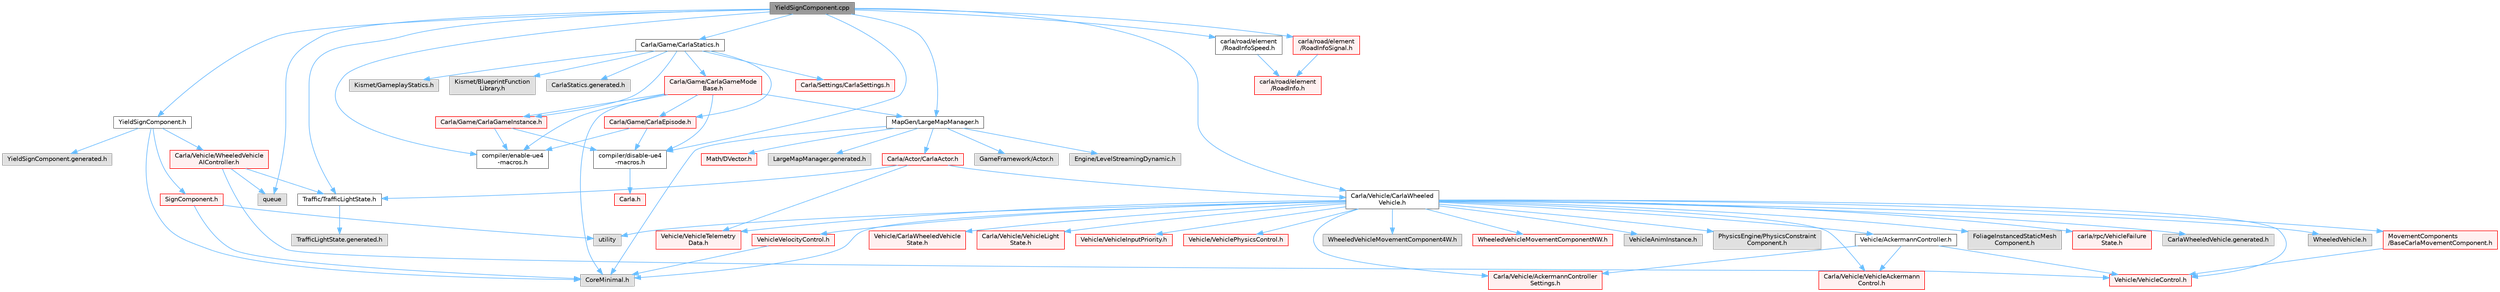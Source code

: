 digraph "YieldSignComponent.cpp"
{
 // INTERACTIVE_SVG=YES
 // LATEX_PDF_SIZE
  bgcolor="transparent";
  edge [fontname=Helvetica,fontsize=10,labelfontname=Helvetica,labelfontsize=10];
  node [fontname=Helvetica,fontsize=10,shape=box,height=0.2,width=0.4];
  Node1 [id="Node000001",label="YieldSignComponent.cpp",height=0.2,width=0.4,color="gray40", fillcolor="grey60", style="filled", fontcolor="black",tooltip=" "];
  Node1 -> Node2 [id="edge1_Node000001_Node000002",color="steelblue1",style="solid",tooltip=" "];
  Node2 [id="Node000002",label="YieldSignComponent.h",height=0.2,width=0.4,color="grey40", fillcolor="white", style="filled",URL="$d6/d4e/YieldSignComponent_8h.html",tooltip=" "];
  Node2 -> Node3 [id="edge2_Node000002_Node000003",color="steelblue1",style="solid",tooltip=" "];
  Node3 [id="Node000003",label="CoreMinimal.h",height=0.2,width=0.4,color="grey60", fillcolor="#E0E0E0", style="filled",tooltip=" "];
  Node2 -> Node4 [id="edge3_Node000002_Node000004",color="steelblue1",style="solid",tooltip=" "];
  Node4 [id="Node000004",label="SignComponent.h",height=0.2,width=0.4,color="red", fillcolor="#FFF0F0", style="filled",URL="$de/d8e/SignComponent_8h.html",tooltip=" "];
  Node4 -> Node3 [id="edge4_Node000004_Node000003",color="steelblue1",style="solid",tooltip=" "];
  Node4 -> Node46 [id="edge5_Node000004_Node000046",color="steelblue1",style="solid",tooltip=" "];
  Node46 [id="Node000046",label="utility",height=0.2,width=0.4,color="grey60", fillcolor="#E0E0E0", style="filled",tooltip=" "];
  Node2 -> Node101 [id="edge6_Node000002_Node000101",color="steelblue1",style="solid",tooltip=" "];
  Node101 [id="Node000101",label="Carla/Vehicle/WheeledVehicle\lAIController.h",height=0.2,width=0.4,color="red", fillcolor="#FFF0F0", style="filled",URL="$d2/d29/WheeledVehicleAIController_8h.html",tooltip=" "];
  Node101 -> Node102 [id="edge7_Node000101_Node000102",color="steelblue1",style="solid",tooltip=" "];
  Node102 [id="Node000102",label="queue",height=0.2,width=0.4,color="grey60", fillcolor="#E0E0E0", style="filled",tooltip=" "];
  Node101 -> Node104 [id="edge8_Node000101_Node000104",color="steelblue1",style="solid",tooltip=" "];
  Node104 [id="Node000104",label="Traffic/TrafficLightState.h",height=0.2,width=0.4,color="grey40", fillcolor="white", style="filled",URL="$df/d9b/Unreal_2CarlaUE4_2Plugins_2Carla_2Source_2Carla_2Traffic_2TrafficLightState_8h.html",tooltip=" "];
  Node104 -> Node105 [id="edge9_Node000104_Node000105",color="steelblue1",style="solid",tooltip=" "];
  Node105 [id="Node000105",label="TrafficLightState.generated.h",height=0.2,width=0.4,color="grey60", fillcolor="#E0E0E0", style="filled",tooltip=" "];
  Node101 -> Node106 [id="edge10_Node000101_Node000106",color="steelblue1",style="solid",tooltip=" "];
  Node106 [id="Node000106",label="Vehicle/VehicleControl.h",height=0.2,width=0.4,color="red", fillcolor="#FFF0F0", style="filled",URL="$d4/dbd/Unreal_2CarlaUE4_2Plugins_2Carla_2Source_2Carla_2Vehicle_2VehicleControl_8h.html",tooltip=" "];
  Node2 -> Node109 [id="edge11_Node000002_Node000109",color="steelblue1",style="solid",tooltip=" "];
  Node109 [id="Node000109",label="YieldSignComponent.generated.h",height=0.2,width=0.4,color="grey60", fillcolor="#E0E0E0", style="filled",tooltip=" "];
  Node1 -> Node104 [id="edge12_Node000001_Node000104",color="steelblue1",style="solid",tooltip=" "];
  Node1 -> Node102 [id="edge13_Node000001_Node000102",color="steelblue1",style="solid",tooltip=" "];
  Node1 -> Node110 [id="edge14_Node000001_Node000110",color="steelblue1",style="solid",tooltip=" "];
  Node110 [id="Node000110",label="Carla/Game/CarlaStatics.h",height=0.2,width=0.4,color="grey40", fillcolor="white", style="filled",URL="$d9/dc8/CarlaStatics_8h.html",tooltip=" "];
  Node110 -> Node111 [id="edge15_Node000110_Node000111",color="steelblue1",style="solid",tooltip=" "];
  Node111 [id="Node000111",label="Carla/Game/CarlaEpisode.h",height=0.2,width=0.4,color="red", fillcolor="#FFF0F0", style="filled",URL="$de/db8/CarlaEpisode_8h.html",tooltip=" "];
  Node111 -> Node9 [id="edge16_Node000111_Node000009",color="steelblue1",style="solid",tooltip=" "];
  Node9 [id="Node000009",label="compiler/disable-ue4\l-macros.h",height=0.2,width=0.4,color="grey40", fillcolor="white", style="filled",URL="$d2/d02/disable-ue4-macros_8h.html",tooltip=" "];
  Node9 -> Node10 [id="edge17_Node000009_Node000010",color="steelblue1",style="solid",tooltip=" "];
  Node10 [id="Node000010",label="Carla.h",height=0.2,width=0.4,color="red", fillcolor="#FFF0F0", style="filled",URL="$d7/d7d/Carla_8h.html",tooltip=" "];
  Node111 -> Node35 [id="edge18_Node000111_Node000035",color="steelblue1",style="solid",tooltip=" "];
  Node35 [id="Node000035",label="compiler/enable-ue4\l-macros.h",height=0.2,width=0.4,color="grey40", fillcolor="white", style="filled",URL="$d9/da2/enable-ue4-macros_8h.html",tooltip=" "];
  Node110 -> Node331 [id="edge19_Node000110_Node000331",color="steelblue1",style="solid",tooltip=" "];
  Node331 [id="Node000331",label="Carla/Game/CarlaGameInstance.h",height=0.2,width=0.4,color="red", fillcolor="#FFF0F0", style="filled",URL="$d2/dba/CarlaGameInstance_8h.html",tooltip=" "];
  Node331 -> Node9 [id="edge20_Node000331_Node000009",color="steelblue1",style="solid",tooltip=" "];
  Node331 -> Node35 [id="edge21_Node000331_Node000035",color="steelblue1",style="solid",tooltip=" "];
  Node110 -> Node340 [id="edge22_Node000110_Node000340",color="steelblue1",style="solid",tooltip=" "];
  Node340 [id="Node000340",label="Carla/Game/CarlaGameMode\lBase.h",height=0.2,width=0.4,color="red", fillcolor="#FFF0F0", style="filled",URL="$d3/d49/CarlaGameModeBase_8h.html",tooltip=" "];
  Node340 -> Node3 [id="edge23_Node000340_Node000003",color="steelblue1",style="solid",tooltip=" "];
  Node340 -> Node9 [id="edge24_Node000340_Node000009",color="steelblue1",style="solid",tooltip=" "];
  Node340 -> Node35 [id="edge25_Node000340_Node000035",color="steelblue1",style="solid",tooltip=" "];
  Node340 -> Node111 [id="edge26_Node000340_Node000111",color="steelblue1",style="solid",tooltip=" "];
  Node340 -> Node331 [id="edge27_Node000340_Node000331",color="steelblue1",style="solid",tooltip=" "];
  Node340 -> Node385 [id="edge28_Node000340_Node000385",color="steelblue1",style="solid",tooltip=" "];
  Node385 [id="Node000385",label="MapGen/LargeMapManager.h",height=0.2,width=0.4,color="grey40", fillcolor="white", style="filled",URL="$d3/d30/LargeMapManager_8h.html",tooltip=" "];
  Node385 -> Node3 [id="edge29_Node000385_Node000003",color="steelblue1",style="solid",tooltip=" "];
  Node385 -> Node122 [id="edge30_Node000385_Node000122",color="steelblue1",style="solid",tooltip=" "];
  Node122 [id="Node000122",label="Carla/Actor/CarlaActor.h",height=0.2,width=0.4,color="red", fillcolor="#FFF0F0", style="filled",URL="$de/d36/CarlaActor_8h.html",tooltip=" "];
  Node122 -> Node221 [id="edge31_Node000122_Node000221",color="steelblue1",style="solid",tooltip=" "];
  Node221 [id="Node000221",label="Carla/Vehicle/CarlaWheeled\lVehicle.h",height=0.2,width=0.4,color="grey40", fillcolor="white", style="filled",URL="$d3/d00/CarlaWheeledVehicle_8h.html",tooltip=" "];
  Node221 -> Node222 [id="edge32_Node000221_Node000222",color="steelblue1",style="solid",tooltip=" "];
  Node222 [id="Node000222",label="WheeledVehicle.h",height=0.2,width=0.4,color="grey60", fillcolor="#E0E0E0", style="filled",tooltip=" "];
  Node221 -> Node223 [id="edge33_Node000221_Node000223",color="steelblue1",style="solid",tooltip=" "];
  Node223 [id="Node000223",label="Vehicle/AckermannController.h",height=0.2,width=0.4,color="grey40", fillcolor="white", style="filled",URL="$d0/d4d/AckermannController_8h.html",tooltip=" "];
  Node223 -> Node137 [id="edge34_Node000223_Node000137",color="steelblue1",style="solid",tooltip=" "];
  Node137 [id="Node000137",label="Carla/Vehicle/AckermannController\lSettings.h",height=0.2,width=0.4,color="red", fillcolor="#FFF0F0", style="filled",URL="$df/d92/Unreal_2CarlaUE4_2Plugins_2Carla_2Source_2Carla_2Vehicle_2AckermannControllerSettings_8h.html",tooltip=" "];
  Node223 -> Node139 [id="edge35_Node000223_Node000139",color="steelblue1",style="solid",tooltip=" "];
  Node139 [id="Node000139",label="Carla/Vehicle/VehicleAckermann\lControl.h",height=0.2,width=0.4,color="red", fillcolor="#FFF0F0", style="filled",URL="$d7/d1a/Unreal_2CarlaUE4_2Plugins_2Carla_2Source_2Carla_2Vehicle_2VehicleAckermannControl_8h.html",tooltip=" "];
  Node223 -> Node106 [id="edge36_Node000223_Node000106",color="steelblue1",style="solid",tooltip=" "];
  Node221 -> Node137 [id="edge37_Node000221_Node000137",color="steelblue1",style="solid",tooltip=" "];
  Node221 -> Node224 [id="edge38_Node000221_Node000224",color="steelblue1",style="solid",tooltip=" "];
  Node224 [id="Node000224",label="Vehicle/CarlaWheeledVehicle\lState.h",height=0.2,width=0.4,color="red", fillcolor="#FFF0F0", style="filled",URL="$d7/dab/CarlaWheeledVehicleState_8h.html",tooltip=" "];
  Node221 -> Node139 [id="edge39_Node000221_Node000139",color="steelblue1",style="solid",tooltip=" "];
  Node221 -> Node106 [id="edge40_Node000221_Node000106",color="steelblue1",style="solid",tooltip=" "];
  Node221 -> Node141 [id="edge41_Node000221_Node000141",color="steelblue1",style="solid",tooltip=" "];
  Node141 [id="Node000141",label="Carla/Vehicle/VehicleLight\lState.h",height=0.2,width=0.4,color="red", fillcolor="#FFF0F0", style="filled",URL="$d6/d6c/Unreal_2CarlaUE4_2Plugins_2Carla_2Source_2Carla_2Vehicle_2VehicleLightState_8h.html",tooltip=" "];
  Node221 -> Node143 [id="edge42_Node000221_Node000143",color="steelblue1",style="solid",tooltip=" "];
  Node143 [id="Node000143",label="Vehicle/VehicleInputPriority.h",height=0.2,width=0.4,color="red", fillcolor="#FFF0F0", style="filled",URL="$db/d8b/VehicleInputPriority_8h.html",tooltip=" "];
  Node221 -> Node145 [id="edge43_Node000221_Node000145",color="steelblue1",style="solid",tooltip=" "];
  Node145 [id="Node000145",label="Vehicle/VehiclePhysicsControl.h",height=0.2,width=0.4,color="red", fillcolor="#FFF0F0", style="filled",URL="$d3/d90/Unreal_2CarlaUE4_2Plugins_2Carla_2Source_2Carla_2Vehicle_2VehiclePhysicsControl_8h.html",tooltip=" "];
  Node221 -> Node226 [id="edge44_Node000221_Node000226",color="steelblue1",style="solid",tooltip=" "];
  Node226 [id="Node000226",label="Vehicle/VehicleTelemetry\lData.h",height=0.2,width=0.4,color="red", fillcolor="#FFF0F0", style="filled",URL="$de/dcb/Unreal_2CarlaUE4_2Plugins_2Carla_2Source_2Carla_2Vehicle_2VehicleTelemetryData_8h.html",tooltip=" "];
  Node221 -> Node228 [id="edge45_Node000221_Node000228",color="steelblue1",style="solid",tooltip=" "];
  Node228 [id="Node000228",label="VehicleVelocityControl.h",height=0.2,width=0.4,color="red", fillcolor="#FFF0F0", style="filled",URL="$d6/df3/VehicleVelocityControl_8h.html",tooltip=" "];
  Node228 -> Node3 [id="edge46_Node000228_Node000003",color="steelblue1",style="solid",tooltip=" "];
  Node221 -> Node231 [id="edge47_Node000221_Node000231",color="steelblue1",style="solid",tooltip=" "];
  Node231 [id="Node000231",label="WheeledVehicleMovementComponent4W.h",height=0.2,width=0.4,color="grey60", fillcolor="#E0E0E0", style="filled",tooltip=" "];
  Node221 -> Node232 [id="edge48_Node000221_Node000232",color="steelblue1",style="solid",tooltip=" "];
  Node232 [id="Node000232",label="WheeledVehicleMovementComponentNW.h",height=0.2,width=0.4,color="red", fillcolor="#FFF0F0", style="filled",URL="$d0/d34/WheeledVehicleMovementComponentNW_8h.html",tooltip=" "];
  Node221 -> Node236 [id="edge49_Node000221_Node000236",color="steelblue1",style="solid",tooltip=" "];
  Node236 [id="Node000236",label="VehicleAnimInstance.h",height=0.2,width=0.4,color="grey60", fillcolor="#E0E0E0", style="filled",tooltip=" "];
  Node221 -> Node237 [id="edge50_Node000221_Node000237",color="steelblue1",style="solid",tooltip=" "];
  Node237 [id="Node000237",label="PhysicsEngine/PhysicsConstraint\lComponent.h",height=0.2,width=0.4,color="grey60", fillcolor="#E0E0E0", style="filled",tooltip=" "];
  Node221 -> Node238 [id="edge51_Node000221_Node000238",color="steelblue1",style="solid",tooltip=" "];
  Node238 [id="Node000238",label="MovementComponents\l/BaseCarlaMovementComponent.h",height=0.2,width=0.4,color="red", fillcolor="#FFF0F0", style="filled",URL="$d6/d10/BaseCarlaMovementComponent_8h.html",tooltip=" "];
  Node238 -> Node106 [id="edge52_Node000238_Node000106",color="steelblue1",style="solid",tooltip=" "];
  Node221 -> Node241 [id="edge53_Node000221_Node000241",color="steelblue1",style="solid",tooltip=" "];
  Node241 [id="Node000241",label="FoliageInstancedStaticMesh\lComponent.h",height=0.2,width=0.4,color="grey60", fillcolor="#E0E0E0", style="filled",tooltip=" "];
  Node221 -> Node3 [id="edge54_Node000221_Node000003",color="steelblue1",style="solid",tooltip=" "];
  Node221 -> Node46 [id="edge55_Node000221_Node000046",color="steelblue1",style="solid",tooltip=" "];
  Node221 -> Node169 [id="edge56_Node000221_Node000169",color="steelblue1",style="solid",tooltip=" "];
  Node169 [id="Node000169",label="carla/rpc/VehicleFailure\lState.h",height=0.2,width=0.4,color="red", fillcolor="#FFF0F0", style="filled",URL="$d6/dac/VehicleFailureState_8h.html",tooltip=" "];
  Node221 -> Node242 [id="edge57_Node000221_Node000242",color="steelblue1",style="solid",tooltip=" "];
  Node242 [id="Node000242",label="CarlaWheeledVehicle.generated.h",height=0.2,width=0.4,color="grey60", fillcolor="#E0E0E0", style="filled",tooltip=" "];
  Node122 -> Node226 [id="edge58_Node000122_Node000226",color="steelblue1",style="solid",tooltip=" "];
  Node122 -> Node104 [id="edge59_Node000122_Node000104",color="steelblue1",style="solid",tooltip=" "];
  Node385 -> Node117 [id="edge60_Node000385_Node000117",color="steelblue1",style="solid",tooltip=" "];
  Node117 [id="Node000117",label="GameFramework/Actor.h",height=0.2,width=0.4,color="grey60", fillcolor="#E0E0E0", style="filled",tooltip=" "];
  Node385 -> Node386 [id="edge61_Node000385_Node000386",color="steelblue1",style="solid",tooltip=" "];
  Node386 [id="Node000386",label="Engine/LevelStreamingDynamic.h",height=0.2,width=0.4,color="grey60", fillcolor="#E0E0E0", style="filled",tooltip=" "];
  Node385 -> Node128 [id="edge62_Node000385_Node000128",color="steelblue1",style="solid",tooltip=" "];
  Node128 [id="Node000128",label="Math/DVector.h",height=0.2,width=0.4,color="red", fillcolor="#FFF0F0", style="filled",URL="$d5/d94/DVector_8h.html",tooltip=" "];
  Node385 -> Node387 [id="edge63_Node000385_Node000387",color="steelblue1",style="solid",tooltip=" "];
  Node387 [id="Node000387",label="LargeMapManager.generated.h",height=0.2,width=0.4,color="grey60", fillcolor="#E0E0E0", style="filled",tooltip=" "];
  Node110 -> Node389 [id="edge64_Node000110_Node000389",color="steelblue1",style="solid",tooltip=" "];
  Node389 [id="Node000389",label="Carla/Settings/CarlaSettings.h",height=0.2,width=0.4,color="red", fillcolor="#FFF0F0", style="filled",URL="$d3/d4e/CarlaSettings_8h.html",tooltip=" "];
  Node110 -> Node391 [id="edge65_Node000110_Node000391",color="steelblue1",style="solid",tooltip=" "];
  Node391 [id="Node000391",label="Kismet/GameplayStatics.h",height=0.2,width=0.4,color="grey60", fillcolor="#E0E0E0", style="filled",tooltip=" "];
  Node110 -> Node98 [id="edge66_Node000110_Node000098",color="steelblue1",style="solid",tooltip=" "];
  Node98 [id="Node000098",label="Kismet/BlueprintFunction\lLibrary.h",height=0.2,width=0.4,color="grey60", fillcolor="#E0E0E0", style="filled",tooltip=" "];
  Node110 -> Node392 [id="edge67_Node000110_Node000392",color="steelblue1",style="solid",tooltip=" "];
  Node392 [id="Node000392",label="CarlaStatics.generated.h",height=0.2,width=0.4,color="grey60", fillcolor="#E0E0E0", style="filled",tooltip=" "];
  Node1 -> Node385 [id="edge68_Node000001_Node000385",color="steelblue1",style="solid",tooltip=" "];
  Node1 -> Node221 [id="edge69_Node000001_Node000221",color="steelblue1",style="solid",tooltip=" "];
  Node1 -> Node9 [id="edge70_Node000001_Node000009",color="steelblue1",style="solid",tooltip=" "];
  Node1 -> Node393 [id="edge71_Node000001_Node000393",color="steelblue1",style="solid",tooltip=" "];
  Node393 [id="Node000393",label="carla/road/element\l/RoadInfoSpeed.h",height=0.2,width=0.4,color="grey40", fillcolor="white", style="filled",URL="$d6/dbd/RoadInfoSpeed_8h.html",tooltip=" "];
  Node393 -> Node55 [id="edge72_Node000393_Node000055",color="steelblue1",style="solid",tooltip=" "];
  Node55 [id="Node000055",label="carla/road/element\l/RoadInfo.h",height=0.2,width=0.4,color="red", fillcolor="#FFF0F0", style="filled",URL="$de/d3a/RoadInfo_8h.html",tooltip=" "];
  Node1 -> Node394 [id="edge73_Node000001_Node000394",color="steelblue1",style="solid",tooltip=" "];
  Node394 [id="Node000394",label="carla/road/element\l/RoadInfoSignal.h",height=0.2,width=0.4,color="red", fillcolor="#FFF0F0", style="filled",URL="$d1/d1d/RoadInfoSignal_8h.html",tooltip=" "];
  Node394 -> Node55 [id="edge74_Node000394_Node000055",color="steelblue1",style="solid",tooltip=" "];
  Node1 -> Node35 [id="edge75_Node000001_Node000035",color="steelblue1",style="solid",tooltip=" "];
}
